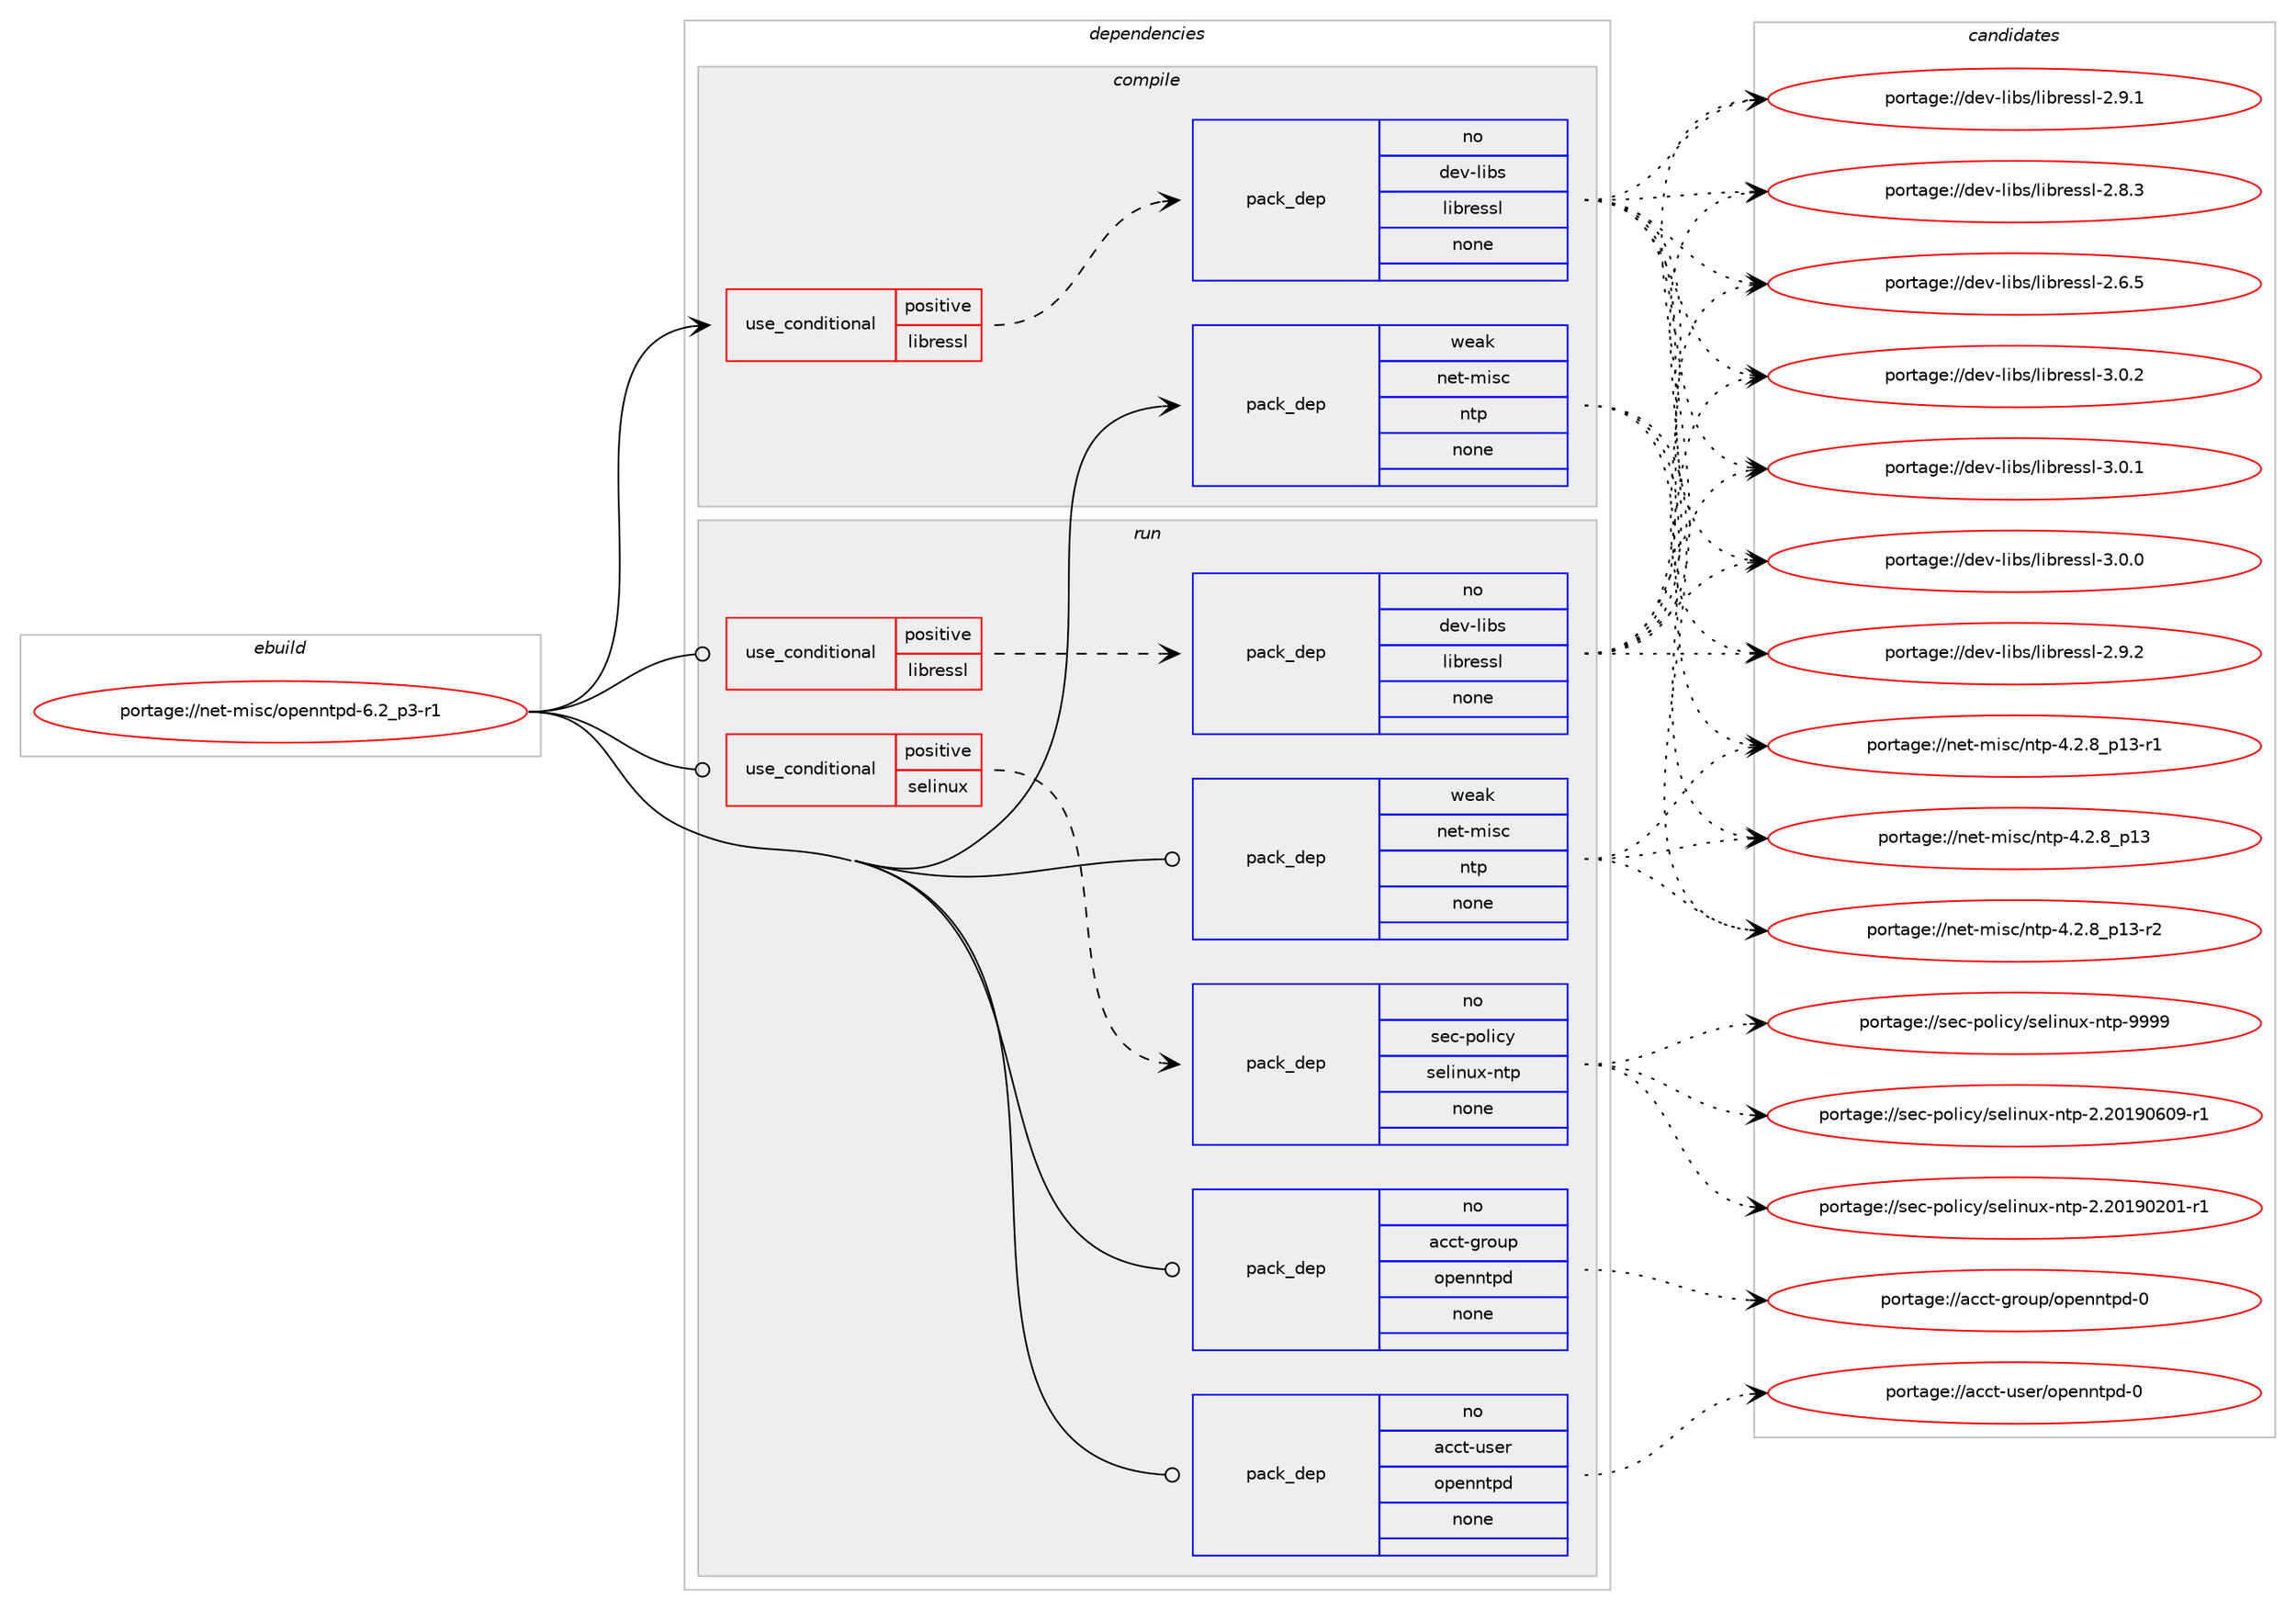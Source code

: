digraph prolog {

# *************
# Graph options
# *************

newrank=true;
concentrate=true;
compound=true;
graph [rankdir=LR,fontname=Helvetica,fontsize=10,ranksep=1.5];#, ranksep=2.5, nodesep=0.2];
edge  [arrowhead=vee];
node  [fontname=Helvetica,fontsize=10];

# **********
# The ebuild
# **********

subgraph cluster_leftcol {
color=gray;
rank=same;
label=<<i>ebuild</i>>;
id [label="portage://net-misc/openntpd-6.2_p3-r1", color=red, width=4, href="../net-misc/openntpd-6.2_p3-r1.svg"];
}

# ****************
# The dependencies
# ****************

subgraph cluster_midcol {
color=gray;
label=<<i>dependencies</i>>;
subgraph cluster_compile {
fillcolor="#eeeeee";
style=filled;
label=<<i>compile</i>>;
subgraph cond14553 {
dependency72418 [label=<<TABLE BORDER="0" CELLBORDER="1" CELLSPACING="0" CELLPADDING="4"><TR><TD ROWSPAN="3" CELLPADDING="10">use_conditional</TD></TR><TR><TD>positive</TD></TR><TR><TD>libressl</TD></TR></TABLE>>, shape=none, color=red];
subgraph pack56434 {
dependency72419 [label=<<TABLE BORDER="0" CELLBORDER="1" CELLSPACING="0" CELLPADDING="4" WIDTH="220"><TR><TD ROWSPAN="6" CELLPADDING="30">pack_dep</TD></TR><TR><TD WIDTH="110">no</TD></TR><TR><TD>dev-libs</TD></TR><TR><TD>libressl</TD></TR><TR><TD>none</TD></TR><TR><TD></TD></TR></TABLE>>, shape=none, color=blue];
}
dependency72418:e -> dependency72419:w [weight=20,style="dashed",arrowhead="vee"];
}
id:e -> dependency72418:w [weight=20,style="solid",arrowhead="vee"];
subgraph pack56435 {
dependency72420 [label=<<TABLE BORDER="0" CELLBORDER="1" CELLSPACING="0" CELLPADDING="4" WIDTH="220"><TR><TD ROWSPAN="6" CELLPADDING="30">pack_dep</TD></TR><TR><TD WIDTH="110">weak</TD></TR><TR><TD>net-misc</TD></TR><TR><TD>ntp</TD></TR><TR><TD>none</TD></TR><TR><TD></TD></TR></TABLE>>, shape=none, color=blue];
}
id:e -> dependency72420:w [weight=20,style="solid",arrowhead="vee"];
}
subgraph cluster_compileandrun {
fillcolor="#eeeeee";
style=filled;
label=<<i>compile and run</i>>;
}
subgraph cluster_run {
fillcolor="#eeeeee";
style=filled;
label=<<i>run</i>>;
subgraph cond14554 {
dependency72421 [label=<<TABLE BORDER="0" CELLBORDER="1" CELLSPACING="0" CELLPADDING="4"><TR><TD ROWSPAN="3" CELLPADDING="10">use_conditional</TD></TR><TR><TD>positive</TD></TR><TR><TD>libressl</TD></TR></TABLE>>, shape=none, color=red];
subgraph pack56436 {
dependency72422 [label=<<TABLE BORDER="0" CELLBORDER="1" CELLSPACING="0" CELLPADDING="4" WIDTH="220"><TR><TD ROWSPAN="6" CELLPADDING="30">pack_dep</TD></TR><TR><TD WIDTH="110">no</TD></TR><TR><TD>dev-libs</TD></TR><TR><TD>libressl</TD></TR><TR><TD>none</TD></TR><TR><TD></TD></TR></TABLE>>, shape=none, color=blue];
}
dependency72421:e -> dependency72422:w [weight=20,style="dashed",arrowhead="vee"];
}
id:e -> dependency72421:w [weight=20,style="solid",arrowhead="odot"];
subgraph cond14555 {
dependency72423 [label=<<TABLE BORDER="0" CELLBORDER="1" CELLSPACING="0" CELLPADDING="4"><TR><TD ROWSPAN="3" CELLPADDING="10">use_conditional</TD></TR><TR><TD>positive</TD></TR><TR><TD>selinux</TD></TR></TABLE>>, shape=none, color=red];
subgraph pack56437 {
dependency72424 [label=<<TABLE BORDER="0" CELLBORDER="1" CELLSPACING="0" CELLPADDING="4" WIDTH="220"><TR><TD ROWSPAN="6" CELLPADDING="30">pack_dep</TD></TR><TR><TD WIDTH="110">no</TD></TR><TR><TD>sec-policy</TD></TR><TR><TD>selinux-ntp</TD></TR><TR><TD>none</TD></TR><TR><TD></TD></TR></TABLE>>, shape=none, color=blue];
}
dependency72423:e -> dependency72424:w [weight=20,style="dashed",arrowhead="vee"];
}
id:e -> dependency72423:w [weight=20,style="solid",arrowhead="odot"];
subgraph pack56438 {
dependency72425 [label=<<TABLE BORDER="0" CELLBORDER="1" CELLSPACING="0" CELLPADDING="4" WIDTH="220"><TR><TD ROWSPAN="6" CELLPADDING="30">pack_dep</TD></TR><TR><TD WIDTH="110">no</TD></TR><TR><TD>acct-group</TD></TR><TR><TD>openntpd</TD></TR><TR><TD>none</TD></TR><TR><TD></TD></TR></TABLE>>, shape=none, color=blue];
}
id:e -> dependency72425:w [weight=20,style="solid",arrowhead="odot"];
subgraph pack56439 {
dependency72426 [label=<<TABLE BORDER="0" CELLBORDER="1" CELLSPACING="0" CELLPADDING="4" WIDTH="220"><TR><TD ROWSPAN="6" CELLPADDING="30">pack_dep</TD></TR><TR><TD WIDTH="110">no</TD></TR><TR><TD>acct-user</TD></TR><TR><TD>openntpd</TD></TR><TR><TD>none</TD></TR><TR><TD></TD></TR></TABLE>>, shape=none, color=blue];
}
id:e -> dependency72426:w [weight=20,style="solid",arrowhead="odot"];
subgraph pack56440 {
dependency72427 [label=<<TABLE BORDER="0" CELLBORDER="1" CELLSPACING="0" CELLPADDING="4" WIDTH="220"><TR><TD ROWSPAN="6" CELLPADDING="30">pack_dep</TD></TR><TR><TD WIDTH="110">weak</TD></TR><TR><TD>net-misc</TD></TR><TR><TD>ntp</TD></TR><TR><TD>none</TD></TR><TR><TD></TD></TR></TABLE>>, shape=none, color=blue];
}
id:e -> dependency72427:w [weight=20,style="solid",arrowhead="odot"];
}
}

# **************
# The candidates
# **************

subgraph cluster_choices {
rank=same;
color=gray;
label=<<i>candidates</i>>;

subgraph choice56434 {
color=black;
nodesep=1;
choice10010111845108105981154710810598114101115115108455146484650 [label="portage://dev-libs/libressl-3.0.2", color=red, width=4,href="../dev-libs/libressl-3.0.2.svg"];
choice10010111845108105981154710810598114101115115108455146484649 [label="portage://dev-libs/libressl-3.0.1", color=red, width=4,href="../dev-libs/libressl-3.0.1.svg"];
choice10010111845108105981154710810598114101115115108455146484648 [label="portage://dev-libs/libressl-3.0.0", color=red, width=4,href="../dev-libs/libressl-3.0.0.svg"];
choice10010111845108105981154710810598114101115115108455046574650 [label="portage://dev-libs/libressl-2.9.2", color=red, width=4,href="../dev-libs/libressl-2.9.2.svg"];
choice10010111845108105981154710810598114101115115108455046574649 [label="portage://dev-libs/libressl-2.9.1", color=red, width=4,href="../dev-libs/libressl-2.9.1.svg"];
choice10010111845108105981154710810598114101115115108455046564651 [label="portage://dev-libs/libressl-2.8.3", color=red, width=4,href="../dev-libs/libressl-2.8.3.svg"];
choice10010111845108105981154710810598114101115115108455046544653 [label="portage://dev-libs/libressl-2.6.5", color=red, width=4,href="../dev-libs/libressl-2.6.5.svg"];
dependency72419:e -> choice10010111845108105981154710810598114101115115108455146484650:w [style=dotted,weight="100"];
dependency72419:e -> choice10010111845108105981154710810598114101115115108455146484649:w [style=dotted,weight="100"];
dependency72419:e -> choice10010111845108105981154710810598114101115115108455146484648:w [style=dotted,weight="100"];
dependency72419:e -> choice10010111845108105981154710810598114101115115108455046574650:w [style=dotted,weight="100"];
dependency72419:e -> choice10010111845108105981154710810598114101115115108455046574649:w [style=dotted,weight="100"];
dependency72419:e -> choice10010111845108105981154710810598114101115115108455046564651:w [style=dotted,weight="100"];
dependency72419:e -> choice10010111845108105981154710810598114101115115108455046544653:w [style=dotted,weight="100"];
}
subgraph choice56435 {
color=black;
nodesep=1;
choice1101011164510910511599471101161124552465046569511249514511450 [label="portage://net-misc/ntp-4.2.8_p13-r2", color=red, width=4,href="../net-misc/ntp-4.2.8_p13-r2.svg"];
choice1101011164510910511599471101161124552465046569511249514511449 [label="portage://net-misc/ntp-4.2.8_p13-r1", color=red, width=4,href="../net-misc/ntp-4.2.8_p13-r1.svg"];
choice110101116451091051159947110116112455246504656951124951 [label="portage://net-misc/ntp-4.2.8_p13", color=red, width=4,href="../net-misc/ntp-4.2.8_p13.svg"];
dependency72420:e -> choice1101011164510910511599471101161124552465046569511249514511450:w [style=dotted,weight="100"];
dependency72420:e -> choice1101011164510910511599471101161124552465046569511249514511449:w [style=dotted,weight="100"];
dependency72420:e -> choice110101116451091051159947110116112455246504656951124951:w [style=dotted,weight="100"];
}
subgraph choice56436 {
color=black;
nodesep=1;
choice10010111845108105981154710810598114101115115108455146484650 [label="portage://dev-libs/libressl-3.0.2", color=red, width=4,href="../dev-libs/libressl-3.0.2.svg"];
choice10010111845108105981154710810598114101115115108455146484649 [label="portage://dev-libs/libressl-3.0.1", color=red, width=4,href="../dev-libs/libressl-3.0.1.svg"];
choice10010111845108105981154710810598114101115115108455146484648 [label="portage://dev-libs/libressl-3.0.0", color=red, width=4,href="../dev-libs/libressl-3.0.0.svg"];
choice10010111845108105981154710810598114101115115108455046574650 [label="portage://dev-libs/libressl-2.9.2", color=red, width=4,href="../dev-libs/libressl-2.9.2.svg"];
choice10010111845108105981154710810598114101115115108455046574649 [label="portage://dev-libs/libressl-2.9.1", color=red, width=4,href="../dev-libs/libressl-2.9.1.svg"];
choice10010111845108105981154710810598114101115115108455046564651 [label="portage://dev-libs/libressl-2.8.3", color=red, width=4,href="../dev-libs/libressl-2.8.3.svg"];
choice10010111845108105981154710810598114101115115108455046544653 [label="portage://dev-libs/libressl-2.6.5", color=red, width=4,href="../dev-libs/libressl-2.6.5.svg"];
dependency72422:e -> choice10010111845108105981154710810598114101115115108455146484650:w [style=dotted,weight="100"];
dependency72422:e -> choice10010111845108105981154710810598114101115115108455146484649:w [style=dotted,weight="100"];
dependency72422:e -> choice10010111845108105981154710810598114101115115108455146484648:w [style=dotted,weight="100"];
dependency72422:e -> choice10010111845108105981154710810598114101115115108455046574650:w [style=dotted,weight="100"];
dependency72422:e -> choice10010111845108105981154710810598114101115115108455046574649:w [style=dotted,weight="100"];
dependency72422:e -> choice10010111845108105981154710810598114101115115108455046564651:w [style=dotted,weight="100"];
dependency72422:e -> choice10010111845108105981154710810598114101115115108455046544653:w [style=dotted,weight="100"];
}
subgraph choice56437 {
color=black;
nodesep=1;
choice11510199451121111081059912147115101108105110117120451101161124557575757 [label="portage://sec-policy/selinux-ntp-9999", color=red, width=4,href="../sec-policy/selinux-ntp-9999.svg"];
choice115101994511211110810599121471151011081051101171204511011611245504650484957485448574511449 [label="portage://sec-policy/selinux-ntp-2.20190609-r1", color=red, width=4,href="../sec-policy/selinux-ntp-2.20190609-r1.svg"];
choice115101994511211110810599121471151011081051101171204511011611245504650484957485048494511449 [label="portage://sec-policy/selinux-ntp-2.20190201-r1", color=red, width=4,href="../sec-policy/selinux-ntp-2.20190201-r1.svg"];
dependency72424:e -> choice11510199451121111081059912147115101108105110117120451101161124557575757:w [style=dotted,weight="100"];
dependency72424:e -> choice115101994511211110810599121471151011081051101171204511011611245504650484957485448574511449:w [style=dotted,weight="100"];
dependency72424:e -> choice115101994511211110810599121471151011081051101171204511011611245504650484957485048494511449:w [style=dotted,weight="100"];
}
subgraph choice56438 {
color=black;
nodesep=1;
choice97999911645103114111117112471111121011101101161121004548 [label="portage://acct-group/openntpd-0", color=red, width=4,href="../acct-group/openntpd-0.svg"];
dependency72425:e -> choice97999911645103114111117112471111121011101101161121004548:w [style=dotted,weight="100"];
}
subgraph choice56439 {
color=black;
nodesep=1;
choice97999911645117115101114471111121011101101161121004548 [label="portage://acct-user/openntpd-0", color=red, width=4,href="../acct-user/openntpd-0.svg"];
dependency72426:e -> choice97999911645117115101114471111121011101101161121004548:w [style=dotted,weight="100"];
}
subgraph choice56440 {
color=black;
nodesep=1;
choice1101011164510910511599471101161124552465046569511249514511450 [label="portage://net-misc/ntp-4.2.8_p13-r2", color=red, width=4,href="../net-misc/ntp-4.2.8_p13-r2.svg"];
choice1101011164510910511599471101161124552465046569511249514511449 [label="portage://net-misc/ntp-4.2.8_p13-r1", color=red, width=4,href="../net-misc/ntp-4.2.8_p13-r1.svg"];
choice110101116451091051159947110116112455246504656951124951 [label="portage://net-misc/ntp-4.2.8_p13", color=red, width=4,href="../net-misc/ntp-4.2.8_p13.svg"];
dependency72427:e -> choice1101011164510910511599471101161124552465046569511249514511450:w [style=dotted,weight="100"];
dependency72427:e -> choice1101011164510910511599471101161124552465046569511249514511449:w [style=dotted,weight="100"];
dependency72427:e -> choice110101116451091051159947110116112455246504656951124951:w [style=dotted,weight="100"];
}
}

}
